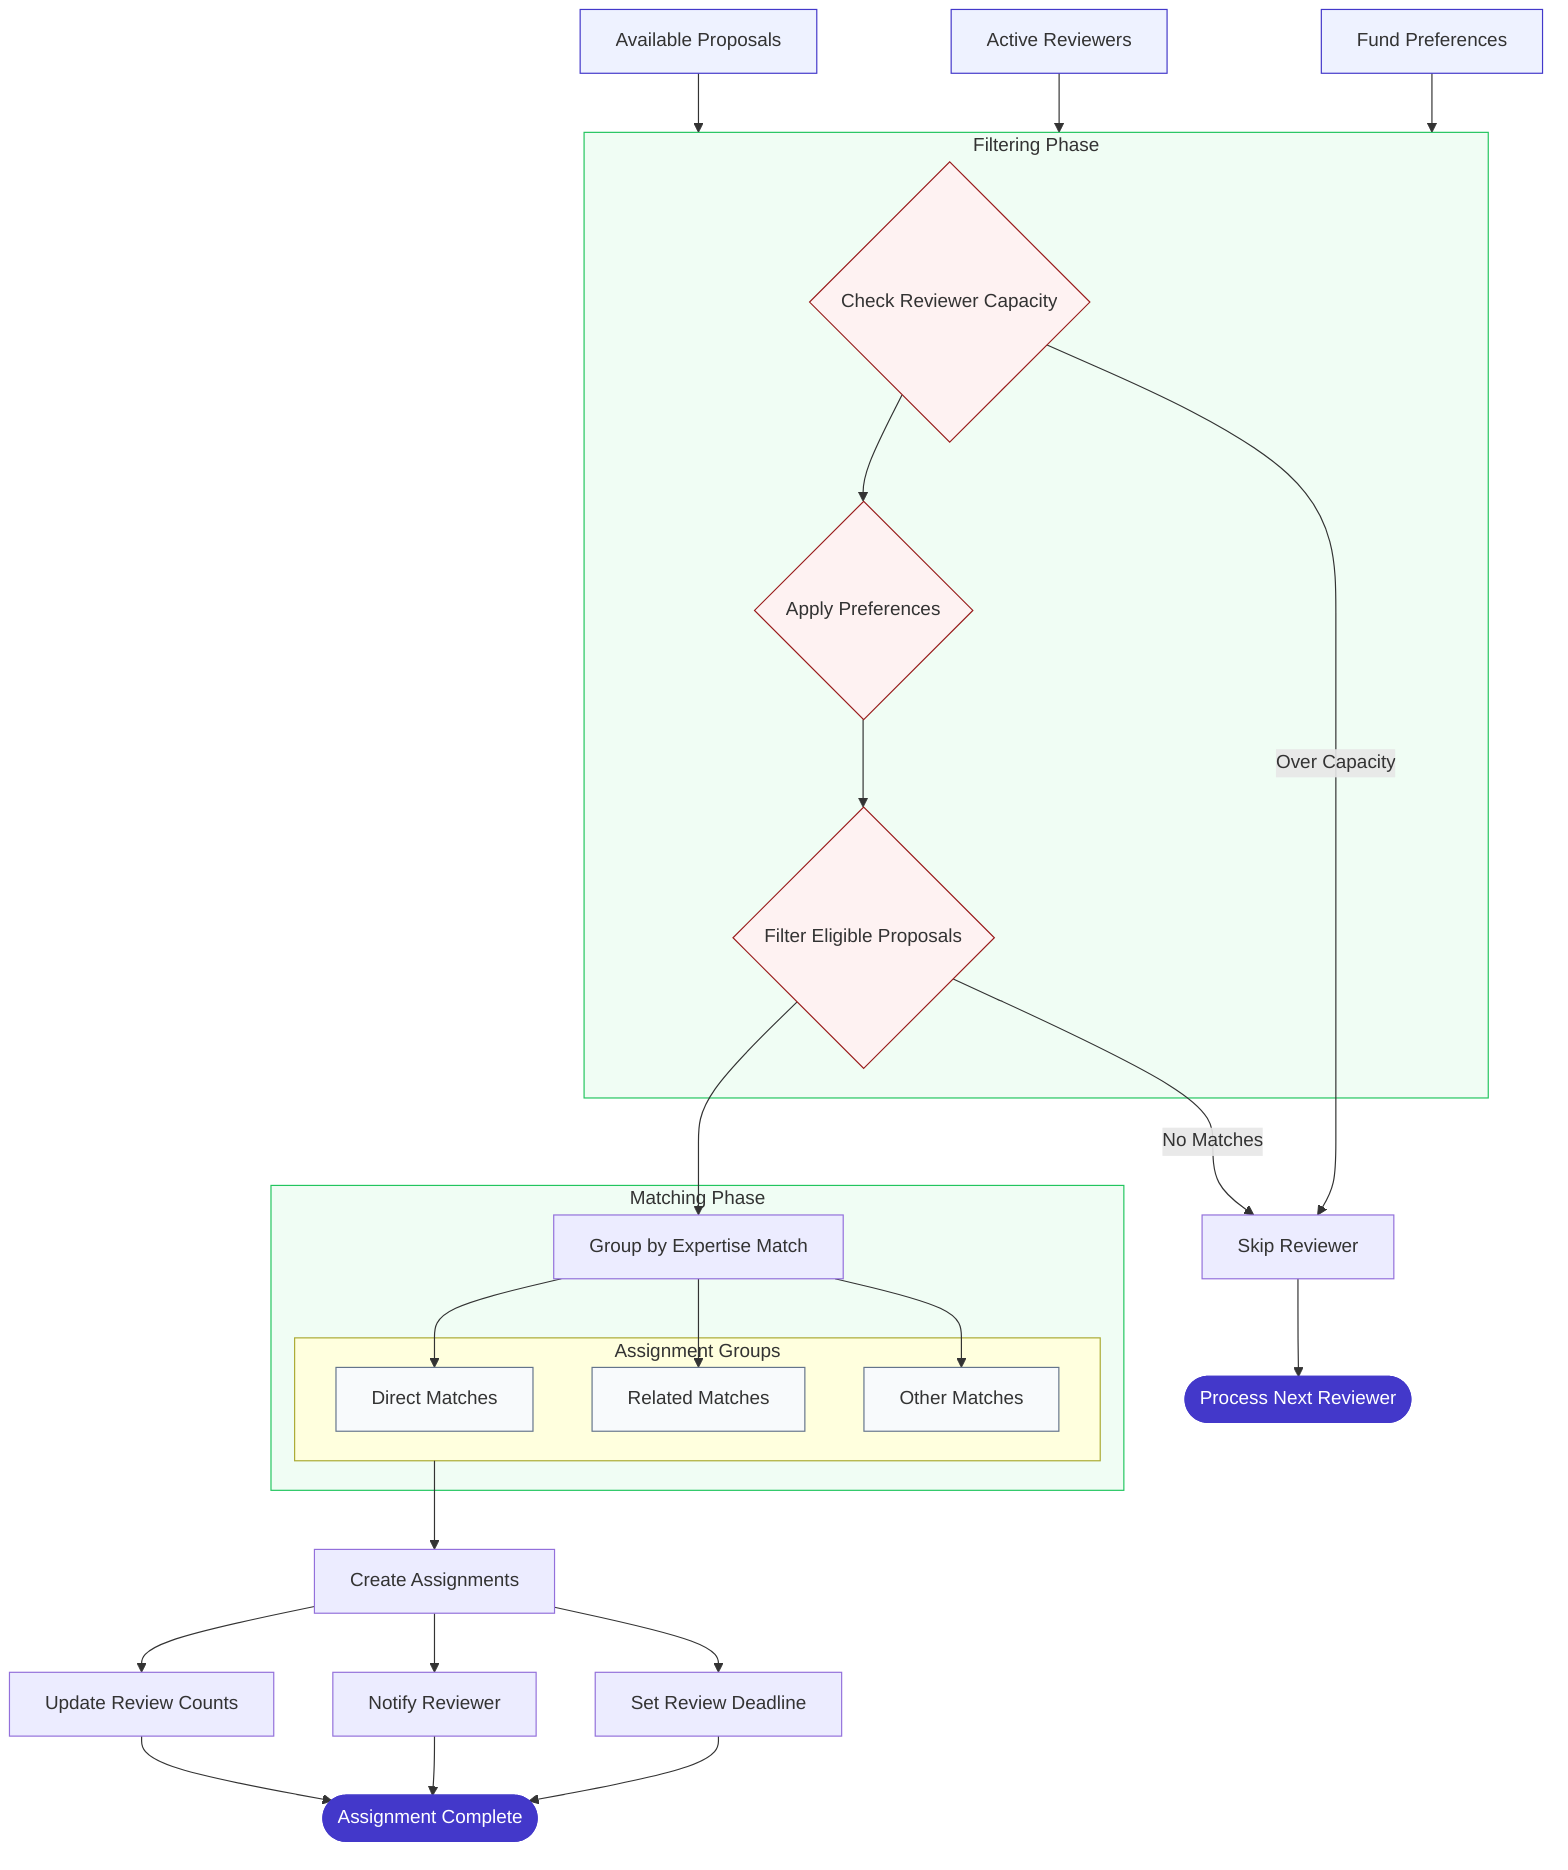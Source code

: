 flowchart TD
    %% Input Sources
    Proposals[Available Proposals] --> Filter
    Reviewers[Active Reviewers] --> Filter
    Preferences[Fund Preferences] --> Filter
    
    %% Initial Filtering
    subgraph Filter[Filtering Phase]
        CheckCapacity{Check Reviewer Capacity}
        CheckPreferences{Apply Preferences}
        FilterProposals{Filter Eligible Proposals}
        
        CheckCapacity --> CheckPreferences
        CheckPreferences --> FilterProposals
    end
    
    %% Matching Process
    subgraph Matching[Matching Phase]
        GroupByExpertise[Group by Expertise Match]
        
        subgraph MatchGroups[Assignment Groups]
            Direct[Direct Matches]
            Related[Related Matches]
            Other[Other Matches]
        end
        
        GroupByExpertise --> Direct
        GroupByExpertise --> Related
        GroupByExpertise --> Other
    end
    
    %% Assignment Creation
    FilterProposals --> GroupByExpertise
    MatchGroups --> CreateAssignments[Create Assignments]
    
    %% Post Assignment
    CreateAssignments --> UpdateCounts[Update Review Counts]
    CreateAssignments --> NotifyReviewer[Notify Reviewer]
    CreateAssignments --> SetDeadline[Set Review Deadline]
    
    %% Final States
    UpdateCounts & NotifyReviewer & SetDeadline --> Complete([Assignment Complete])

    %% Special Cases
    CheckCapacity -->|Over Capacity| Skip[Skip Reviewer]
    FilterProposals -->|No Matches| Skip
    Skip --> NextReviewer([Process Next Reviewer])

    classDef input fill:#eef2ff,stroke:#4338ca
    classDef process fill:#f0fdf4,stroke:#22c55e
    classDef decision fill:#fef2f2,stroke:#991b1b
    classDef group fill:#f8fafc,stroke:#64748b
    classDef final fill:#4338ca,stroke:#4338ca,color:#fff

    class Proposals,Reviewers,Preferences input
    class Filter,Matching process
    class CheckCapacity,CheckPreferences,FilterProposals decision
    class Direct,Related,Other group
    class Complete,NextReviewer final